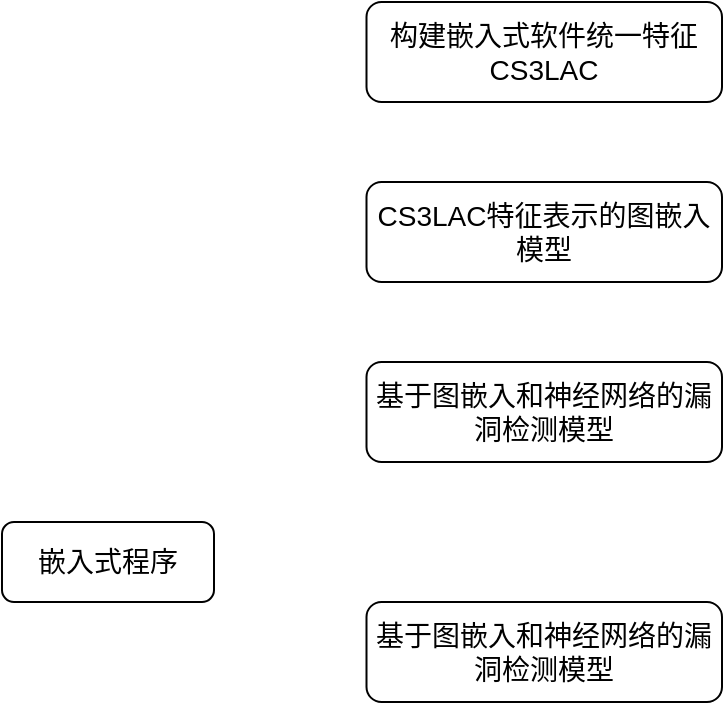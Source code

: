 <mxfile version="16.6.5" type="github">
  <diagram id="OHyPSjCy68gsxI-wNri1" name="第 1 页">
    <mxGraphModel dx="1422" dy="762" grid="1" gridSize="10" guides="1" tooltips="1" connect="1" arrows="1" fold="1" page="1" pageScale="1" pageWidth="827" pageHeight="1169" math="0" shadow="0">
      <root>
        <mxCell id="0" />
        <mxCell id="1" parent="0" />
        <mxCell id="xx09_448Wli5jbYRlQ8F-1" value="&lt;font style=&quot;font-size: 14px&quot;&gt;嵌入式程序&lt;/font&gt;" style="rounded=1;whiteSpace=wrap;html=1;" vertex="1" parent="1">
          <mxGeometry x="140" y="390" width="106" height="40" as="geometry" />
        </mxCell>
        <mxCell id="xx09_448Wli5jbYRlQ8F-2" value="构建嵌入式软件统一特征CS3LAC" style="rounded=1;whiteSpace=wrap;html=1;fontSize=14;" vertex="1" parent="1">
          <mxGeometry x="322.25" y="130" width="177.75" height="50" as="geometry" />
        </mxCell>
        <mxCell id="xx09_448Wli5jbYRlQ8F-3" value="CS3LAC特征表示的图嵌入模型" style="rounded=1;whiteSpace=wrap;html=1;fontSize=14;" vertex="1" parent="1">
          <mxGeometry x="322.25" y="220" width="177.75" height="50" as="geometry" />
        </mxCell>
        <mxCell id="xx09_448Wli5jbYRlQ8F-4" value="基于图嵌入和神经网络的漏洞检测模型" style="rounded=1;whiteSpace=wrap;html=1;fontSize=14;" vertex="1" parent="1">
          <mxGeometry x="322.25" y="310" width="177.75" height="50" as="geometry" />
        </mxCell>
        <mxCell id="xx09_448Wli5jbYRlQ8F-5" value="基于图嵌入和神经网络的漏洞检测模型" style="rounded=1;whiteSpace=wrap;html=1;fontSize=14;" vertex="1" parent="1">
          <mxGeometry x="322.25" y="430" width="177.75" height="50" as="geometry" />
        </mxCell>
      </root>
    </mxGraphModel>
  </diagram>
</mxfile>
